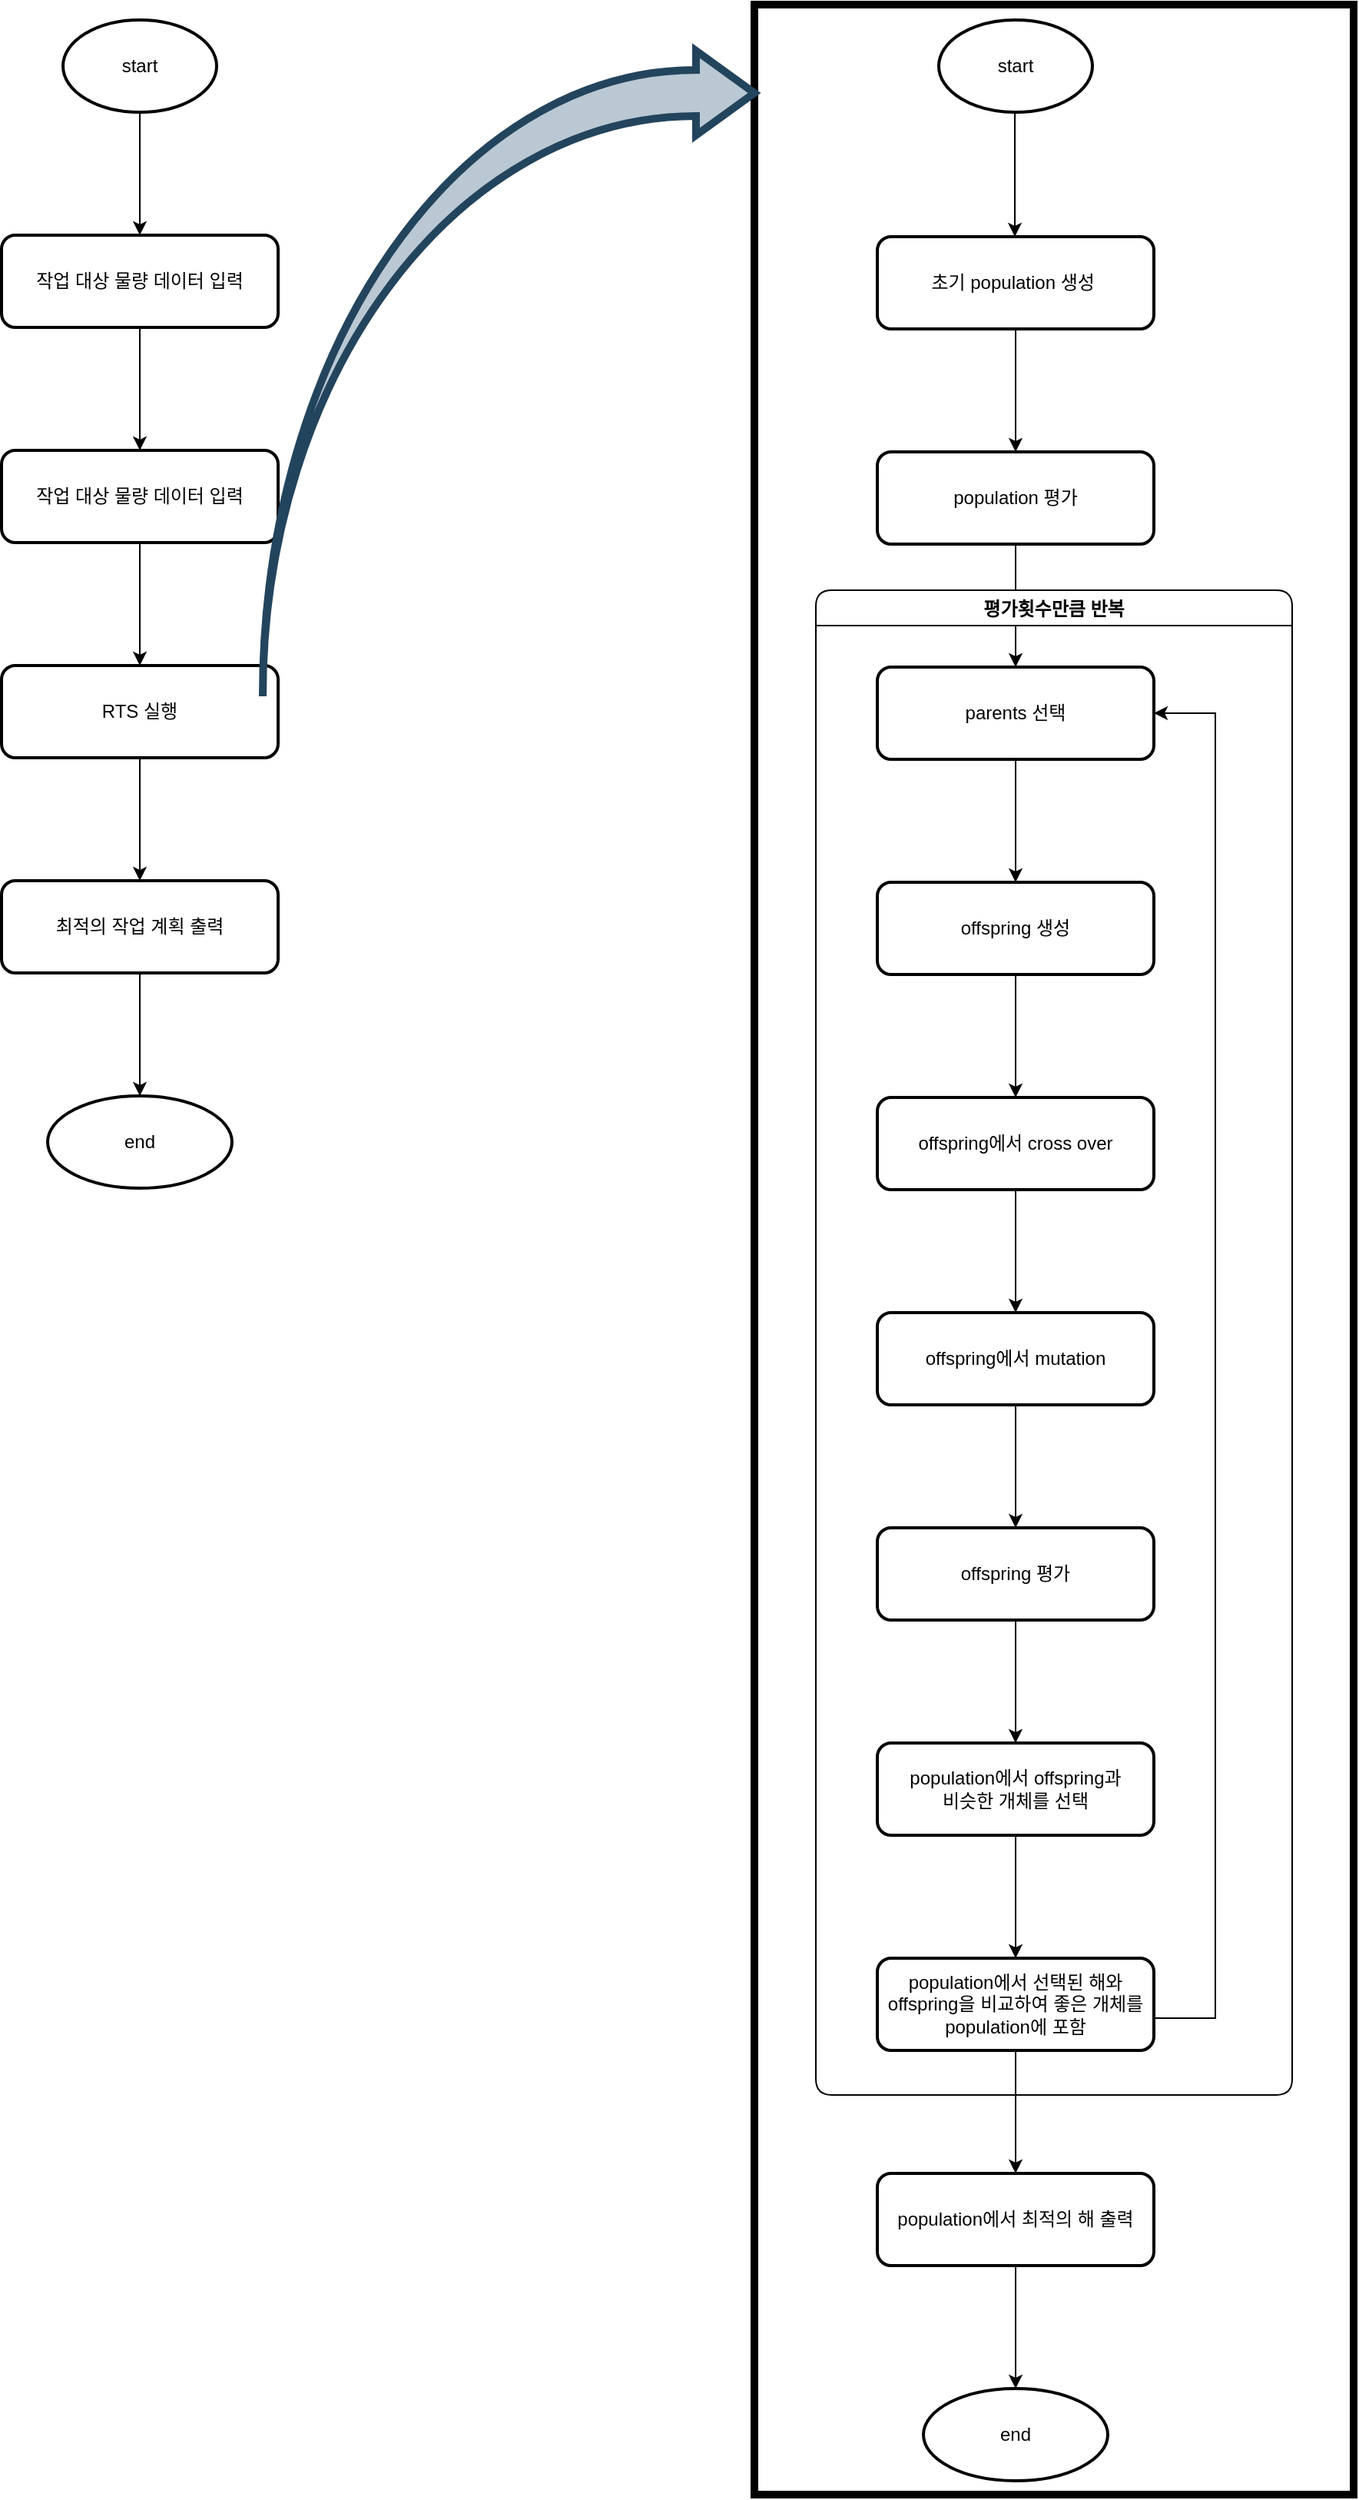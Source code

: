 <mxfile version="15.5.2" type="github">
  <diagram id="fW7LUWNkY5o2Ss0ZAoLt" name="Page-1">
    <mxGraphModel dx="1583" dy="1117" grid="1" gridSize="10" guides="1" tooltips="1" connect="1" arrows="1" fold="1" page="1" pageScale="1" pageWidth="827" pageHeight="1169" math="0" shadow="0">
      <root>
        <mxCell id="0" />
        <mxCell id="1" parent="0" />
        <mxCell id="v-17-OC-P9FDrguMw_rc-51" value="" style="rounded=0;whiteSpace=wrap;html=1;strokeWidth=5;" vertex="1" parent="1">
          <mxGeometry x="520" y="10" width="390" height="1620" as="geometry" />
        </mxCell>
        <mxCell id="fRPxh2oKRWq0fPCIgvZK-139" value="" style="edgeStyle=orthogonalEdgeStyle;rounded=0;orthogonalLoop=1;jettySize=auto;html=1;strokeColor=#000000;" parent="1" source="fRPxh2oKRWq0fPCIgvZK-104" target="fRPxh2oKRWq0fPCIgvZK-138" edge="1">
          <mxGeometry relative="1" as="geometry" />
        </mxCell>
        <mxCell id="fRPxh2oKRWq0fPCIgvZK-104" value="start" style="strokeWidth=2;html=1;shape=mxgraph.flowchart.start_1;whiteSpace=wrap;rounded=0;shadow=0;glass=0;sketch=0;fillColor=none;" parent="1" vertex="1">
          <mxGeometry x="70" y="20" width="100" height="60" as="geometry" />
        </mxCell>
        <mxCell id="fRPxh2oKRWq0fPCIgvZK-120" value="" style="edgeStyle=orthogonalEdgeStyle;rounded=0;orthogonalLoop=1;jettySize=auto;html=1;strokeColor=#000000;endArrow=none;" parent="1" edge="1">
          <mxGeometry relative="1" as="geometry">
            <mxPoint x="120" y="320" as="sourcePoint" />
            <mxPoint x="120" y="320" as="targetPoint" />
          </mxGeometry>
        </mxCell>
        <mxCell id="fRPxh2oKRWq0fPCIgvZK-141" value="" style="edgeStyle=orthogonalEdgeStyle;rounded=0;orthogonalLoop=1;jettySize=auto;html=1;strokeColor=#000000;" parent="1" source="fRPxh2oKRWq0fPCIgvZK-138" target="fRPxh2oKRWq0fPCIgvZK-140" edge="1">
          <mxGeometry relative="1" as="geometry" />
        </mxCell>
        <mxCell id="fRPxh2oKRWq0fPCIgvZK-138" value="작업 대상 물량 데이터 입력" style="whiteSpace=wrap;html=1;rounded=1;shadow=0;strokeWidth=2;fillColor=none;glass=0;sketch=0;" parent="1" vertex="1">
          <mxGeometry x="30" y="160" width="180" height="60" as="geometry" />
        </mxCell>
        <mxCell id="v-17-OC-P9FDrguMw_rc-5" value="" style="edgeStyle=orthogonalEdgeStyle;rounded=0;orthogonalLoop=1;jettySize=auto;html=1;" edge="1" parent="1" source="fRPxh2oKRWq0fPCIgvZK-140" target="v-17-OC-P9FDrguMw_rc-4">
          <mxGeometry relative="1" as="geometry" />
        </mxCell>
        <mxCell id="fRPxh2oKRWq0fPCIgvZK-140" value="작업 대상 물량 데이터 입력" style="whiteSpace=wrap;html=1;rounded=1;shadow=0;strokeWidth=2;fillColor=none;glass=0;sketch=0;" parent="1" vertex="1">
          <mxGeometry x="30" y="300" width="180" height="60" as="geometry" />
        </mxCell>
        <mxCell id="v-17-OC-P9FDrguMw_rc-8" value="" style="edgeStyle=orthogonalEdgeStyle;rounded=0;orthogonalLoop=1;jettySize=auto;html=1;" edge="1" parent="1" source="v-17-OC-P9FDrguMw_rc-4" target="v-17-OC-P9FDrguMw_rc-7">
          <mxGeometry relative="1" as="geometry" />
        </mxCell>
        <mxCell id="v-17-OC-P9FDrguMw_rc-4" value="RTS 실행" style="whiteSpace=wrap;html=1;rounded=1;shadow=0;strokeWidth=2;fillColor=none;glass=0;sketch=0;" vertex="1" parent="1">
          <mxGeometry x="30" y="440" width="180" height="60" as="geometry" />
        </mxCell>
        <mxCell id="v-17-OC-P9FDrguMw_rc-10" value="" style="edgeStyle=orthogonalEdgeStyle;rounded=0;orthogonalLoop=1;jettySize=auto;html=1;" edge="1" parent="1" source="v-17-OC-P9FDrguMw_rc-7" target="v-17-OC-P9FDrguMw_rc-9">
          <mxGeometry relative="1" as="geometry" />
        </mxCell>
        <mxCell id="v-17-OC-P9FDrguMw_rc-7" value="최적의 작업 계획 출력" style="whiteSpace=wrap;html=1;rounded=1;shadow=0;strokeWidth=2;fillColor=none;glass=0;sketch=0;" vertex="1" parent="1">
          <mxGeometry x="30" y="580" width="180" height="60" as="geometry" />
        </mxCell>
        <mxCell id="v-17-OC-P9FDrguMw_rc-9" value="end" style="ellipse;whiteSpace=wrap;html=1;rounded=1;shadow=0;strokeWidth=2;fillColor=none;glass=0;sketch=0;" vertex="1" parent="1">
          <mxGeometry x="60" y="720" width="120" height="60" as="geometry" />
        </mxCell>
        <mxCell id="v-17-OC-P9FDrguMw_rc-17" value="" style="edgeStyle=orthogonalEdgeStyle;rounded=0;orthogonalLoop=1;jettySize=auto;html=1;" edge="1" parent="1" source="v-17-OC-P9FDrguMw_rc-14" target="v-17-OC-P9FDrguMw_rc-16">
          <mxGeometry relative="1" as="geometry" />
        </mxCell>
        <mxCell id="v-17-OC-P9FDrguMw_rc-34" value="" style="edgeStyle=orthogonalEdgeStyle;rounded=0;orthogonalLoop=1;jettySize=auto;html=1;shadow=0;" edge="1" parent="1" source="v-17-OC-P9FDrguMw_rc-14">
          <mxGeometry relative="1" as="geometry">
            <mxPoint x="690" y="411" as="targetPoint" />
          </mxGeometry>
        </mxCell>
        <mxCell id="v-17-OC-P9FDrguMw_rc-36" value="" style="edgeStyle=orthogonalEdgeStyle;rounded=0;orthogonalLoop=1;jettySize=auto;html=1;shadow=0;" edge="1" parent="1" source="v-17-OC-P9FDrguMw_rc-35" target="v-17-OC-P9FDrguMw_rc-14">
          <mxGeometry relative="1" as="geometry" />
        </mxCell>
        <mxCell id="v-17-OC-P9FDrguMw_rc-14" value="population 평가" style="whiteSpace=wrap;html=1;rounded=1;shadow=0;strokeWidth=2;fillColor=none;glass=0;sketch=0;" vertex="1" parent="1">
          <mxGeometry x="600" y="301" width="180" height="60" as="geometry" />
        </mxCell>
        <mxCell id="v-17-OC-P9FDrguMw_rc-21" value="" style="edgeStyle=orthogonalEdgeStyle;rounded=0;orthogonalLoop=1;jettySize=auto;html=1;" edge="1" parent="1" source="v-17-OC-P9FDrguMw_rc-16" target="v-17-OC-P9FDrguMw_rc-20">
          <mxGeometry relative="1" as="geometry" />
        </mxCell>
        <mxCell id="v-17-OC-P9FDrguMw_rc-16" value="parents 선택" style="whiteSpace=wrap;html=1;rounded=1;shadow=0;strokeWidth=2;fillColor=none;glass=0;sketch=0;" vertex="1" parent="1">
          <mxGeometry x="600" y="441" width="180" height="60" as="geometry" />
        </mxCell>
        <mxCell id="v-17-OC-P9FDrguMw_rc-23" value="" style="edgeStyle=orthogonalEdgeStyle;rounded=0;orthogonalLoop=1;jettySize=auto;html=1;" edge="1" parent="1" source="v-17-OC-P9FDrguMw_rc-20" target="v-17-OC-P9FDrguMw_rc-22">
          <mxGeometry relative="1" as="geometry" />
        </mxCell>
        <mxCell id="v-17-OC-P9FDrguMw_rc-20" value="offspring 생성" style="whiteSpace=wrap;html=1;rounded=1;shadow=0;strokeWidth=2;fillColor=none;glass=0;sketch=0;" vertex="1" parent="1">
          <mxGeometry x="600" y="581" width="180" height="60" as="geometry" />
        </mxCell>
        <mxCell id="v-17-OC-P9FDrguMw_rc-25" value="" style="edgeStyle=orthogonalEdgeStyle;rounded=0;orthogonalLoop=1;jettySize=auto;html=1;" edge="1" parent="1" source="v-17-OC-P9FDrguMw_rc-22" target="v-17-OC-P9FDrguMw_rc-24">
          <mxGeometry relative="1" as="geometry" />
        </mxCell>
        <mxCell id="v-17-OC-P9FDrguMw_rc-22" value="offspring에서 cross over" style="whiteSpace=wrap;html=1;rounded=1;shadow=0;strokeWidth=2;fillColor=none;glass=0;sketch=0;" vertex="1" parent="1">
          <mxGeometry x="600" y="721" width="180" height="60" as="geometry" />
        </mxCell>
        <mxCell id="v-17-OC-P9FDrguMw_rc-27" value="" style="edgeStyle=orthogonalEdgeStyle;rounded=0;orthogonalLoop=1;jettySize=auto;html=1;" edge="1" parent="1" source="v-17-OC-P9FDrguMw_rc-24" target="v-17-OC-P9FDrguMw_rc-26">
          <mxGeometry relative="1" as="geometry" />
        </mxCell>
        <mxCell id="v-17-OC-P9FDrguMw_rc-24" value="offspring에서 mutation" style="whiteSpace=wrap;html=1;rounded=1;shadow=0;strokeWidth=2;fillColor=none;glass=0;sketch=0;" vertex="1" parent="1">
          <mxGeometry x="600" y="861" width="180" height="60" as="geometry" />
        </mxCell>
        <mxCell id="v-17-OC-P9FDrguMw_rc-30" value="" style="edgeStyle=orthogonalEdgeStyle;rounded=0;orthogonalLoop=1;jettySize=auto;html=1;" edge="1" parent="1" source="v-17-OC-P9FDrguMw_rc-26" target="v-17-OC-P9FDrguMw_rc-29">
          <mxGeometry relative="1" as="geometry" />
        </mxCell>
        <mxCell id="v-17-OC-P9FDrguMw_rc-32" value="" style="edgeStyle=orthogonalEdgeStyle;rounded=0;orthogonalLoop=1;jettySize=auto;html=1;entryX=1;entryY=0.5;entryDx=0;entryDy=0;shadow=0;exitX=1;exitY=0.75;exitDx=0;exitDy=0;" edge="1" parent="1" source="v-17-OC-P9FDrguMw_rc-41" target="v-17-OC-P9FDrguMw_rc-16">
          <mxGeometry relative="1" as="geometry">
            <mxPoint x="820" y="471" as="targetPoint" />
            <Array as="points">
              <mxPoint x="780" y="1320" />
              <mxPoint x="820" y="1320" />
              <mxPoint x="820" y="471" />
            </Array>
          </mxGeometry>
        </mxCell>
        <mxCell id="v-17-OC-P9FDrguMw_rc-26" value="offspring 평가" style="whiteSpace=wrap;html=1;rounded=1;shadow=0;strokeWidth=2;fillColor=none;glass=0;sketch=0;" vertex="1" parent="1">
          <mxGeometry x="600" y="1001" width="180" height="60" as="geometry" />
        </mxCell>
        <mxCell id="v-17-OC-P9FDrguMw_rc-28" value="평가횟수만큼 반복" style="swimlane;rounded=1;" vertex="1" parent="1">
          <mxGeometry x="560" y="391" width="310" height="979" as="geometry" />
        </mxCell>
        <mxCell id="v-17-OC-P9FDrguMw_rc-42" value="" style="edgeStyle=orthogonalEdgeStyle;rounded=0;orthogonalLoop=1;jettySize=auto;html=1;shadow=0;" edge="1" parent="1" source="v-17-OC-P9FDrguMw_rc-29" target="v-17-OC-P9FDrguMw_rc-41">
          <mxGeometry relative="1" as="geometry" />
        </mxCell>
        <mxCell id="v-17-OC-P9FDrguMw_rc-29" value="population에서 offspring과&lt;br&gt;비슷한 개체를 선택" style="whiteSpace=wrap;html=1;rounded=1;shadow=0;strokeWidth=2;fillColor=none;glass=0;sketch=0;" vertex="1" parent="1">
          <mxGeometry x="600" y="1141" width="180" height="60" as="geometry" />
        </mxCell>
        <mxCell id="v-17-OC-P9FDrguMw_rc-35" value="초기 population 생성&amp;nbsp;" style="whiteSpace=wrap;html=1;rounded=1;shadow=0;strokeWidth=2;fillColor=none;glass=0;sketch=0;" vertex="1" parent="1">
          <mxGeometry x="600" y="161" width="180" height="60" as="geometry" />
        </mxCell>
        <mxCell id="v-17-OC-P9FDrguMw_rc-45" value="" style="edgeStyle=orthogonalEdgeStyle;rounded=0;orthogonalLoop=1;jettySize=auto;html=1;shadow=0;" edge="1" parent="1" source="v-17-OC-P9FDrguMw_rc-41" target="v-17-OC-P9FDrguMw_rc-44">
          <mxGeometry relative="1" as="geometry" />
        </mxCell>
        <mxCell id="v-17-OC-P9FDrguMw_rc-41" value="population에서 선택된 해와 offspring을 비교하여 좋은 개체를 population에 포함" style="whiteSpace=wrap;html=1;rounded=1;shadow=0;strokeWidth=2;fillColor=none;glass=0;sketch=0;" vertex="1" parent="1">
          <mxGeometry x="600" y="1281" width="180" height="60" as="geometry" />
        </mxCell>
        <mxCell id="v-17-OC-P9FDrguMw_rc-47" value="" style="edgeStyle=orthogonalEdgeStyle;rounded=0;orthogonalLoop=1;jettySize=auto;html=1;shadow=0;" edge="1" parent="1" source="v-17-OC-P9FDrguMw_rc-44" target="v-17-OC-P9FDrguMw_rc-46">
          <mxGeometry relative="1" as="geometry" />
        </mxCell>
        <mxCell id="v-17-OC-P9FDrguMw_rc-44" value="population에서 최적의 해 출력" style="whiteSpace=wrap;html=1;rounded=1;shadow=0;strokeWidth=2;fillColor=none;glass=0;sketch=0;" vertex="1" parent="1">
          <mxGeometry x="600" y="1421" width="180" height="60" as="geometry" />
        </mxCell>
        <mxCell id="v-17-OC-P9FDrguMw_rc-46" value="end" style="ellipse;whiteSpace=wrap;html=1;rounded=1;shadow=0;strokeWidth=2;fillColor=none;glass=0;sketch=0;" vertex="1" parent="1">
          <mxGeometry x="630" y="1561" width="120" height="60" as="geometry" />
        </mxCell>
        <mxCell id="v-17-OC-P9FDrguMw_rc-48" value="start" style="strokeWidth=2;html=1;shape=mxgraph.flowchart.start_1;whiteSpace=wrap;rounded=0;shadow=0;glass=0;sketch=0;fillColor=none;" vertex="1" parent="1">
          <mxGeometry x="640" y="20" width="100" height="60" as="geometry" />
        </mxCell>
        <mxCell id="v-17-OC-P9FDrguMw_rc-50" value="" style="edgeStyle=orthogonalEdgeStyle;rounded=0;orthogonalLoop=1;jettySize=auto;html=1;strokeColor=#000000;" edge="1" parent="1">
          <mxGeometry relative="1" as="geometry">
            <mxPoint x="689.5" y="81" as="sourcePoint" />
            <mxPoint x="689.5" y="161" as="targetPoint" />
          </mxGeometry>
        </mxCell>
        <mxCell id="v-17-OC-P9FDrguMw_rc-53" value="" style="html=1;shadow=0;dashed=0;align=center;verticalAlign=middle;shape=mxgraph.arrows2.jumpInArrow;dy=15;dx=38;arrowHead=55;rounded=1;strokeWidth=5;fillColor=#bac8d3;strokeColor=#23445d;" vertex="1" parent="1">
          <mxGeometry x="200" y="40" width="320" height="420" as="geometry" />
        </mxCell>
      </root>
    </mxGraphModel>
  </diagram>
</mxfile>
